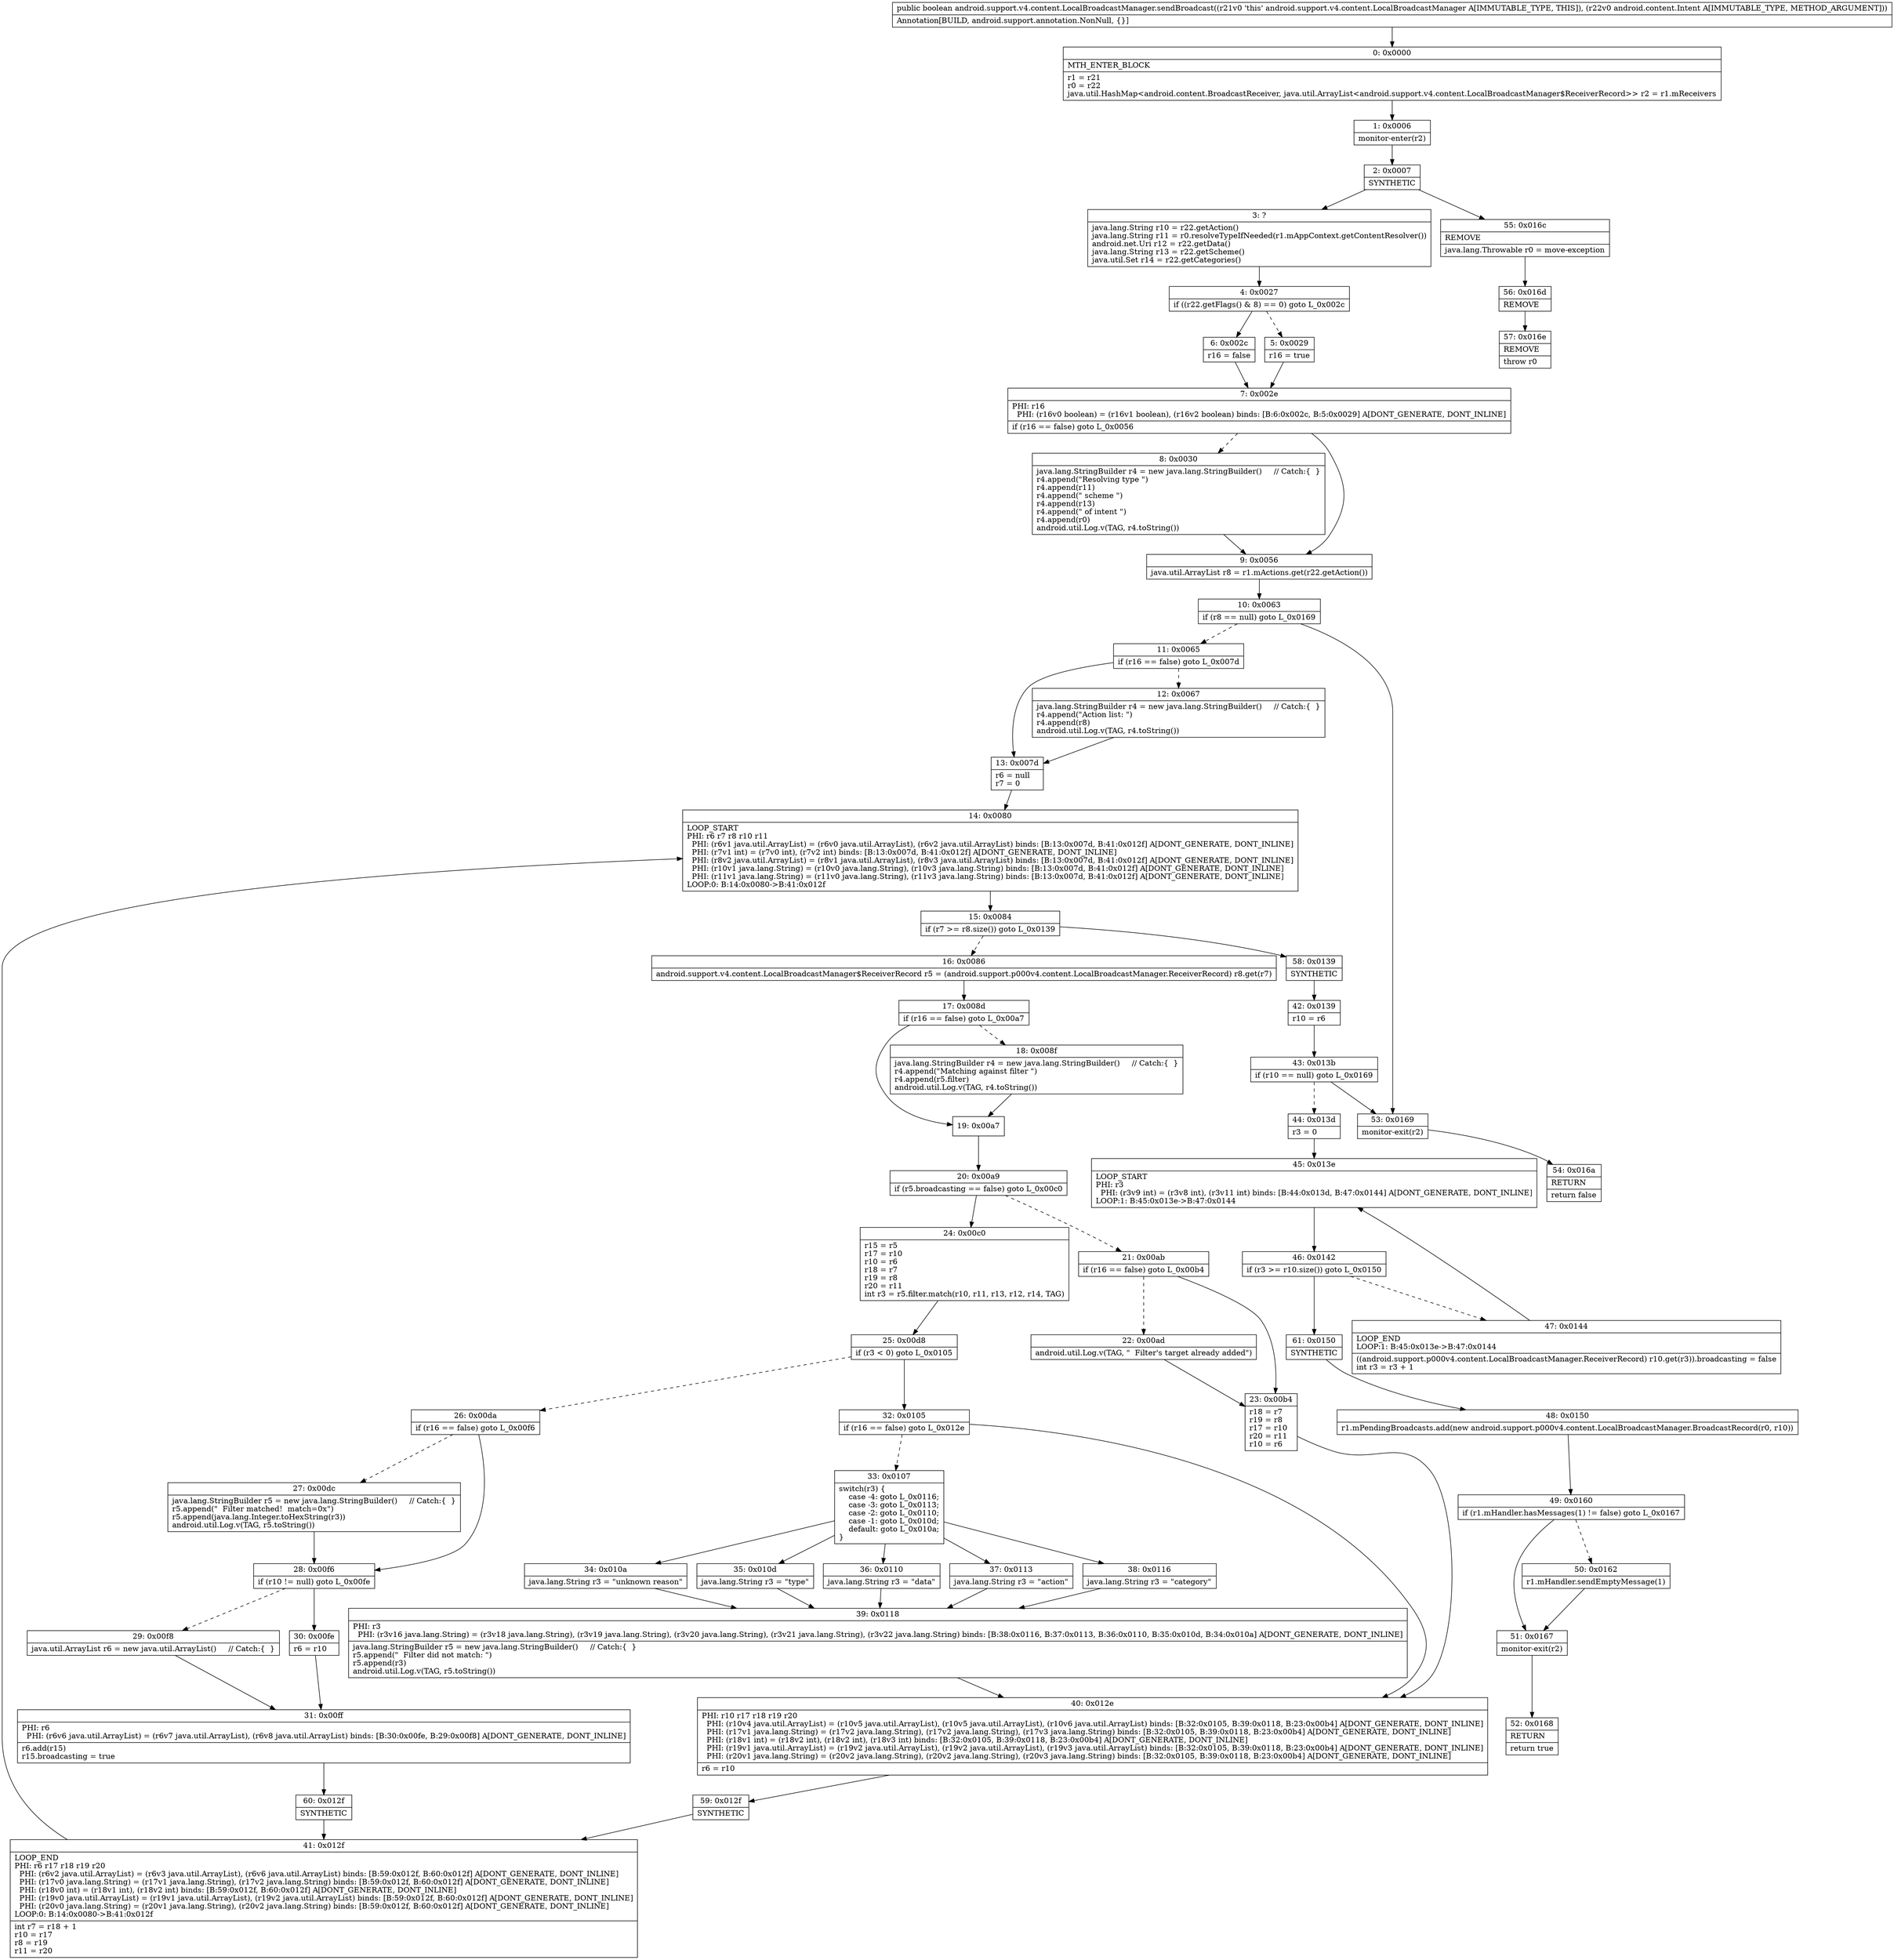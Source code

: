 digraph "CFG forandroid.support.v4.content.LocalBroadcastManager.sendBroadcast(Landroid\/content\/Intent;)Z" {
Node_0 [shape=record,label="{0\:\ 0x0000|MTH_ENTER_BLOCK\l|r1 = r21\lr0 = r22\ljava.util.HashMap\<android.content.BroadcastReceiver, java.util.ArrayList\<android.support.v4.content.LocalBroadcastManager$ReceiverRecord\>\> r2 = r1.mReceivers\l}"];
Node_1 [shape=record,label="{1\:\ 0x0006|monitor\-enter(r2)\l}"];
Node_2 [shape=record,label="{2\:\ 0x0007|SYNTHETIC\l}"];
Node_3 [shape=record,label="{3\:\ ?|java.lang.String r10 = r22.getAction()\ljava.lang.String r11 = r0.resolveTypeIfNeeded(r1.mAppContext.getContentResolver())\landroid.net.Uri r12 = r22.getData()\ljava.lang.String r13 = r22.getScheme()\ljava.util.Set r14 = r22.getCategories()\l}"];
Node_4 [shape=record,label="{4\:\ 0x0027|if ((r22.getFlags() & 8) == 0) goto L_0x002c\l}"];
Node_5 [shape=record,label="{5\:\ 0x0029|r16 = true\l}"];
Node_6 [shape=record,label="{6\:\ 0x002c|r16 = false\l}"];
Node_7 [shape=record,label="{7\:\ 0x002e|PHI: r16 \l  PHI: (r16v0 boolean) = (r16v1 boolean), (r16v2 boolean) binds: [B:6:0x002c, B:5:0x0029] A[DONT_GENERATE, DONT_INLINE]\l|if (r16 == false) goto L_0x0056\l}"];
Node_8 [shape=record,label="{8\:\ 0x0030|java.lang.StringBuilder r4 = new java.lang.StringBuilder()     \/\/ Catch:\{  \}\lr4.append(\"Resolving type \")\lr4.append(r11)\lr4.append(\" scheme \")\lr4.append(r13)\lr4.append(\" of intent \")\lr4.append(r0)\landroid.util.Log.v(TAG, r4.toString())\l}"];
Node_9 [shape=record,label="{9\:\ 0x0056|java.util.ArrayList r8 = r1.mActions.get(r22.getAction())\l}"];
Node_10 [shape=record,label="{10\:\ 0x0063|if (r8 == null) goto L_0x0169\l}"];
Node_11 [shape=record,label="{11\:\ 0x0065|if (r16 == false) goto L_0x007d\l}"];
Node_12 [shape=record,label="{12\:\ 0x0067|java.lang.StringBuilder r4 = new java.lang.StringBuilder()     \/\/ Catch:\{  \}\lr4.append(\"Action list: \")\lr4.append(r8)\landroid.util.Log.v(TAG, r4.toString())\l}"];
Node_13 [shape=record,label="{13\:\ 0x007d|r6 = null\lr7 = 0\l}"];
Node_14 [shape=record,label="{14\:\ 0x0080|LOOP_START\lPHI: r6 r7 r8 r10 r11 \l  PHI: (r6v1 java.util.ArrayList) = (r6v0 java.util.ArrayList), (r6v2 java.util.ArrayList) binds: [B:13:0x007d, B:41:0x012f] A[DONT_GENERATE, DONT_INLINE]\l  PHI: (r7v1 int) = (r7v0 int), (r7v2 int) binds: [B:13:0x007d, B:41:0x012f] A[DONT_GENERATE, DONT_INLINE]\l  PHI: (r8v2 java.util.ArrayList) = (r8v1 java.util.ArrayList), (r8v3 java.util.ArrayList) binds: [B:13:0x007d, B:41:0x012f] A[DONT_GENERATE, DONT_INLINE]\l  PHI: (r10v1 java.lang.String) = (r10v0 java.lang.String), (r10v3 java.lang.String) binds: [B:13:0x007d, B:41:0x012f] A[DONT_GENERATE, DONT_INLINE]\l  PHI: (r11v1 java.lang.String) = (r11v0 java.lang.String), (r11v3 java.lang.String) binds: [B:13:0x007d, B:41:0x012f] A[DONT_GENERATE, DONT_INLINE]\lLOOP:0: B:14:0x0080\-\>B:41:0x012f\l}"];
Node_15 [shape=record,label="{15\:\ 0x0084|if (r7 \>= r8.size()) goto L_0x0139\l}"];
Node_16 [shape=record,label="{16\:\ 0x0086|android.support.v4.content.LocalBroadcastManager$ReceiverRecord r5 = (android.support.p000v4.content.LocalBroadcastManager.ReceiverRecord) r8.get(r7)\l}"];
Node_17 [shape=record,label="{17\:\ 0x008d|if (r16 == false) goto L_0x00a7\l}"];
Node_18 [shape=record,label="{18\:\ 0x008f|java.lang.StringBuilder r4 = new java.lang.StringBuilder()     \/\/ Catch:\{  \}\lr4.append(\"Matching against filter \")\lr4.append(r5.filter)\landroid.util.Log.v(TAG, r4.toString())\l}"];
Node_19 [shape=record,label="{19\:\ 0x00a7}"];
Node_20 [shape=record,label="{20\:\ 0x00a9|if (r5.broadcasting == false) goto L_0x00c0\l}"];
Node_21 [shape=record,label="{21\:\ 0x00ab|if (r16 == false) goto L_0x00b4\l}"];
Node_22 [shape=record,label="{22\:\ 0x00ad|android.util.Log.v(TAG, \"  Filter's target already added\")\l}"];
Node_23 [shape=record,label="{23\:\ 0x00b4|r18 = r7\lr19 = r8\lr17 = r10\lr20 = r11\lr10 = r6\l}"];
Node_24 [shape=record,label="{24\:\ 0x00c0|r15 = r5\lr17 = r10\lr10 = r6\lr18 = r7\lr19 = r8\lr20 = r11\lint r3 = r5.filter.match(r10, r11, r13, r12, r14, TAG)\l}"];
Node_25 [shape=record,label="{25\:\ 0x00d8|if (r3 \< 0) goto L_0x0105\l}"];
Node_26 [shape=record,label="{26\:\ 0x00da|if (r16 == false) goto L_0x00f6\l}"];
Node_27 [shape=record,label="{27\:\ 0x00dc|java.lang.StringBuilder r5 = new java.lang.StringBuilder()     \/\/ Catch:\{  \}\lr5.append(\"  Filter matched!  match=0x\")\lr5.append(java.lang.Integer.toHexString(r3))\landroid.util.Log.v(TAG, r5.toString())\l}"];
Node_28 [shape=record,label="{28\:\ 0x00f6|if (r10 != null) goto L_0x00fe\l}"];
Node_29 [shape=record,label="{29\:\ 0x00f8|java.util.ArrayList r6 = new java.util.ArrayList()     \/\/ Catch:\{  \}\l}"];
Node_30 [shape=record,label="{30\:\ 0x00fe|r6 = r10\l}"];
Node_31 [shape=record,label="{31\:\ 0x00ff|PHI: r6 \l  PHI: (r6v6 java.util.ArrayList) = (r6v7 java.util.ArrayList), (r6v8 java.util.ArrayList) binds: [B:30:0x00fe, B:29:0x00f8] A[DONT_GENERATE, DONT_INLINE]\l|r6.add(r15)\lr15.broadcasting = true\l}"];
Node_32 [shape=record,label="{32\:\ 0x0105|if (r16 == false) goto L_0x012e\l}"];
Node_33 [shape=record,label="{33\:\ 0x0107|switch(r3) \{\l    case \-4: goto L_0x0116;\l    case \-3: goto L_0x0113;\l    case \-2: goto L_0x0110;\l    case \-1: goto L_0x010d;\l    default: goto L_0x010a;\l\}\l}"];
Node_34 [shape=record,label="{34\:\ 0x010a|java.lang.String r3 = \"unknown reason\"\l}"];
Node_35 [shape=record,label="{35\:\ 0x010d|java.lang.String r3 = \"type\"\l}"];
Node_36 [shape=record,label="{36\:\ 0x0110|java.lang.String r3 = \"data\"\l}"];
Node_37 [shape=record,label="{37\:\ 0x0113|java.lang.String r3 = \"action\"\l}"];
Node_38 [shape=record,label="{38\:\ 0x0116|java.lang.String r3 = \"category\"\l}"];
Node_39 [shape=record,label="{39\:\ 0x0118|PHI: r3 \l  PHI: (r3v16 java.lang.String) = (r3v18 java.lang.String), (r3v19 java.lang.String), (r3v20 java.lang.String), (r3v21 java.lang.String), (r3v22 java.lang.String) binds: [B:38:0x0116, B:37:0x0113, B:36:0x0110, B:35:0x010d, B:34:0x010a] A[DONT_GENERATE, DONT_INLINE]\l|java.lang.StringBuilder r5 = new java.lang.StringBuilder()     \/\/ Catch:\{  \}\lr5.append(\"  Filter did not match: \")\lr5.append(r3)\landroid.util.Log.v(TAG, r5.toString())\l}"];
Node_40 [shape=record,label="{40\:\ 0x012e|PHI: r10 r17 r18 r19 r20 \l  PHI: (r10v4 java.util.ArrayList) = (r10v5 java.util.ArrayList), (r10v5 java.util.ArrayList), (r10v6 java.util.ArrayList) binds: [B:32:0x0105, B:39:0x0118, B:23:0x00b4] A[DONT_GENERATE, DONT_INLINE]\l  PHI: (r17v1 java.lang.String) = (r17v2 java.lang.String), (r17v2 java.lang.String), (r17v3 java.lang.String) binds: [B:32:0x0105, B:39:0x0118, B:23:0x00b4] A[DONT_GENERATE, DONT_INLINE]\l  PHI: (r18v1 int) = (r18v2 int), (r18v2 int), (r18v3 int) binds: [B:32:0x0105, B:39:0x0118, B:23:0x00b4] A[DONT_GENERATE, DONT_INLINE]\l  PHI: (r19v1 java.util.ArrayList) = (r19v2 java.util.ArrayList), (r19v2 java.util.ArrayList), (r19v3 java.util.ArrayList) binds: [B:32:0x0105, B:39:0x0118, B:23:0x00b4] A[DONT_GENERATE, DONT_INLINE]\l  PHI: (r20v1 java.lang.String) = (r20v2 java.lang.String), (r20v2 java.lang.String), (r20v3 java.lang.String) binds: [B:32:0x0105, B:39:0x0118, B:23:0x00b4] A[DONT_GENERATE, DONT_INLINE]\l|r6 = r10\l}"];
Node_41 [shape=record,label="{41\:\ 0x012f|LOOP_END\lPHI: r6 r17 r18 r19 r20 \l  PHI: (r6v2 java.util.ArrayList) = (r6v3 java.util.ArrayList), (r6v6 java.util.ArrayList) binds: [B:59:0x012f, B:60:0x012f] A[DONT_GENERATE, DONT_INLINE]\l  PHI: (r17v0 java.lang.String) = (r17v1 java.lang.String), (r17v2 java.lang.String) binds: [B:59:0x012f, B:60:0x012f] A[DONT_GENERATE, DONT_INLINE]\l  PHI: (r18v0 int) = (r18v1 int), (r18v2 int) binds: [B:59:0x012f, B:60:0x012f] A[DONT_GENERATE, DONT_INLINE]\l  PHI: (r19v0 java.util.ArrayList) = (r19v1 java.util.ArrayList), (r19v2 java.util.ArrayList) binds: [B:59:0x012f, B:60:0x012f] A[DONT_GENERATE, DONT_INLINE]\l  PHI: (r20v0 java.lang.String) = (r20v1 java.lang.String), (r20v2 java.lang.String) binds: [B:59:0x012f, B:60:0x012f] A[DONT_GENERATE, DONT_INLINE]\lLOOP:0: B:14:0x0080\-\>B:41:0x012f\l|int r7 = r18 + 1\lr10 = r17\lr8 = r19\lr11 = r20\l}"];
Node_42 [shape=record,label="{42\:\ 0x0139|r10 = r6\l}"];
Node_43 [shape=record,label="{43\:\ 0x013b|if (r10 == null) goto L_0x0169\l}"];
Node_44 [shape=record,label="{44\:\ 0x013d|r3 = 0\l}"];
Node_45 [shape=record,label="{45\:\ 0x013e|LOOP_START\lPHI: r3 \l  PHI: (r3v9 int) = (r3v8 int), (r3v11 int) binds: [B:44:0x013d, B:47:0x0144] A[DONT_GENERATE, DONT_INLINE]\lLOOP:1: B:45:0x013e\-\>B:47:0x0144\l}"];
Node_46 [shape=record,label="{46\:\ 0x0142|if (r3 \>= r10.size()) goto L_0x0150\l}"];
Node_47 [shape=record,label="{47\:\ 0x0144|LOOP_END\lLOOP:1: B:45:0x013e\-\>B:47:0x0144\l|((android.support.p000v4.content.LocalBroadcastManager.ReceiverRecord) r10.get(r3)).broadcasting = false\lint r3 = r3 + 1\l}"];
Node_48 [shape=record,label="{48\:\ 0x0150|r1.mPendingBroadcasts.add(new android.support.p000v4.content.LocalBroadcastManager.BroadcastRecord(r0, r10))\l}"];
Node_49 [shape=record,label="{49\:\ 0x0160|if (r1.mHandler.hasMessages(1) != false) goto L_0x0167\l}"];
Node_50 [shape=record,label="{50\:\ 0x0162|r1.mHandler.sendEmptyMessage(1)\l}"];
Node_51 [shape=record,label="{51\:\ 0x0167|monitor\-exit(r2)\l}"];
Node_52 [shape=record,label="{52\:\ 0x0168|RETURN\l|return true\l}"];
Node_53 [shape=record,label="{53\:\ 0x0169|monitor\-exit(r2)\l}"];
Node_54 [shape=record,label="{54\:\ 0x016a|RETURN\l|return false\l}"];
Node_55 [shape=record,label="{55\:\ 0x016c|REMOVE\l|java.lang.Throwable r0 = move\-exception\l}"];
Node_56 [shape=record,label="{56\:\ 0x016d|REMOVE\l}"];
Node_57 [shape=record,label="{57\:\ 0x016e|REMOVE\l|throw r0\l}"];
Node_58 [shape=record,label="{58\:\ 0x0139|SYNTHETIC\l}"];
Node_59 [shape=record,label="{59\:\ 0x012f|SYNTHETIC\l}"];
Node_60 [shape=record,label="{60\:\ 0x012f|SYNTHETIC\l}"];
Node_61 [shape=record,label="{61\:\ 0x0150|SYNTHETIC\l}"];
MethodNode[shape=record,label="{public boolean android.support.v4.content.LocalBroadcastManager.sendBroadcast((r21v0 'this' android.support.v4.content.LocalBroadcastManager A[IMMUTABLE_TYPE, THIS]), (r22v0 android.content.Intent A[IMMUTABLE_TYPE, METHOD_ARGUMENT]))  | Annotation[BUILD, android.support.annotation.NonNull, \{\}]\l}"];
MethodNode -> Node_0;
Node_0 -> Node_1;
Node_1 -> Node_2;
Node_2 -> Node_3;
Node_2 -> Node_55;
Node_3 -> Node_4;
Node_4 -> Node_5[style=dashed];
Node_4 -> Node_6;
Node_5 -> Node_7;
Node_6 -> Node_7;
Node_7 -> Node_8[style=dashed];
Node_7 -> Node_9;
Node_8 -> Node_9;
Node_9 -> Node_10;
Node_10 -> Node_11[style=dashed];
Node_10 -> Node_53;
Node_11 -> Node_12[style=dashed];
Node_11 -> Node_13;
Node_12 -> Node_13;
Node_13 -> Node_14;
Node_14 -> Node_15;
Node_15 -> Node_16[style=dashed];
Node_15 -> Node_58;
Node_16 -> Node_17;
Node_17 -> Node_18[style=dashed];
Node_17 -> Node_19;
Node_18 -> Node_19;
Node_19 -> Node_20;
Node_20 -> Node_21[style=dashed];
Node_20 -> Node_24;
Node_21 -> Node_22[style=dashed];
Node_21 -> Node_23;
Node_22 -> Node_23;
Node_23 -> Node_40;
Node_24 -> Node_25;
Node_25 -> Node_26[style=dashed];
Node_25 -> Node_32;
Node_26 -> Node_27[style=dashed];
Node_26 -> Node_28;
Node_27 -> Node_28;
Node_28 -> Node_29[style=dashed];
Node_28 -> Node_30;
Node_29 -> Node_31;
Node_30 -> Node_31;
Node_31 -> Node_60;
Node_32 -> Node_33[style=dashed];
Node_32 -> Node_40;
Node_33 -> Node_34;
Node_33 -> Node_35;
Node_33 -> Node_36;
Node_33 -> Node_37;
Node_33 -> Node_38;
Node_34 -> Node_39;
Node_35 -> Node_39;
Node_36 -> Node_39;
Node_37 -> Node_39;
Node_38 -> Node_39;
Node_39 -> Node_40;
Node_40 -> Node_59;
Node_41 -> Node_14;
Node_42 -> Node_43;
Node_43 -> Node_44[style=dashed];
Node_43 -> Node_53;
Node_44 -> Node_45;
Node_45 -> Node_46;
Node_46 -> Node_47[style=dashed];
Node_46 -> Node_61;
Node_47 -> Node_45;
Node_48 -> Node_49;
Node_49 -> Node_50[style=dashed];
Node_49 -> Node_51;
Node_50 -> Node_51;
Node_51 -> Node_52;
Node_53 -> Node_54;
Node_55 -> Node_56;
Node_56 -> Node_57;
Node_58 -> Node_42;
Node_59 -> Node_41;
Node_60 -> Node_41;
Node_61 -> Node_48;
}

